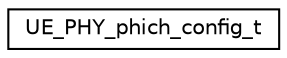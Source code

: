 digraph "Graphical Class Hierarchy"
{
 // LATEX_PDF_SIZE
  edge [fontname="Helvetica",fontsize="10",labelfontname="Helvetica",labelfontsize="10"];
  node [fontname="Helvetica",fontsize="10",shape=record];
  rankdir="LR";
  Node0 [label="UE_PHY_phich_config_t",height=0.2,width=0.4,color="black", fillcolor="white", style="filled",URL="$structUE__PHY__phich__config__t.html",tooltip=" "];
}
